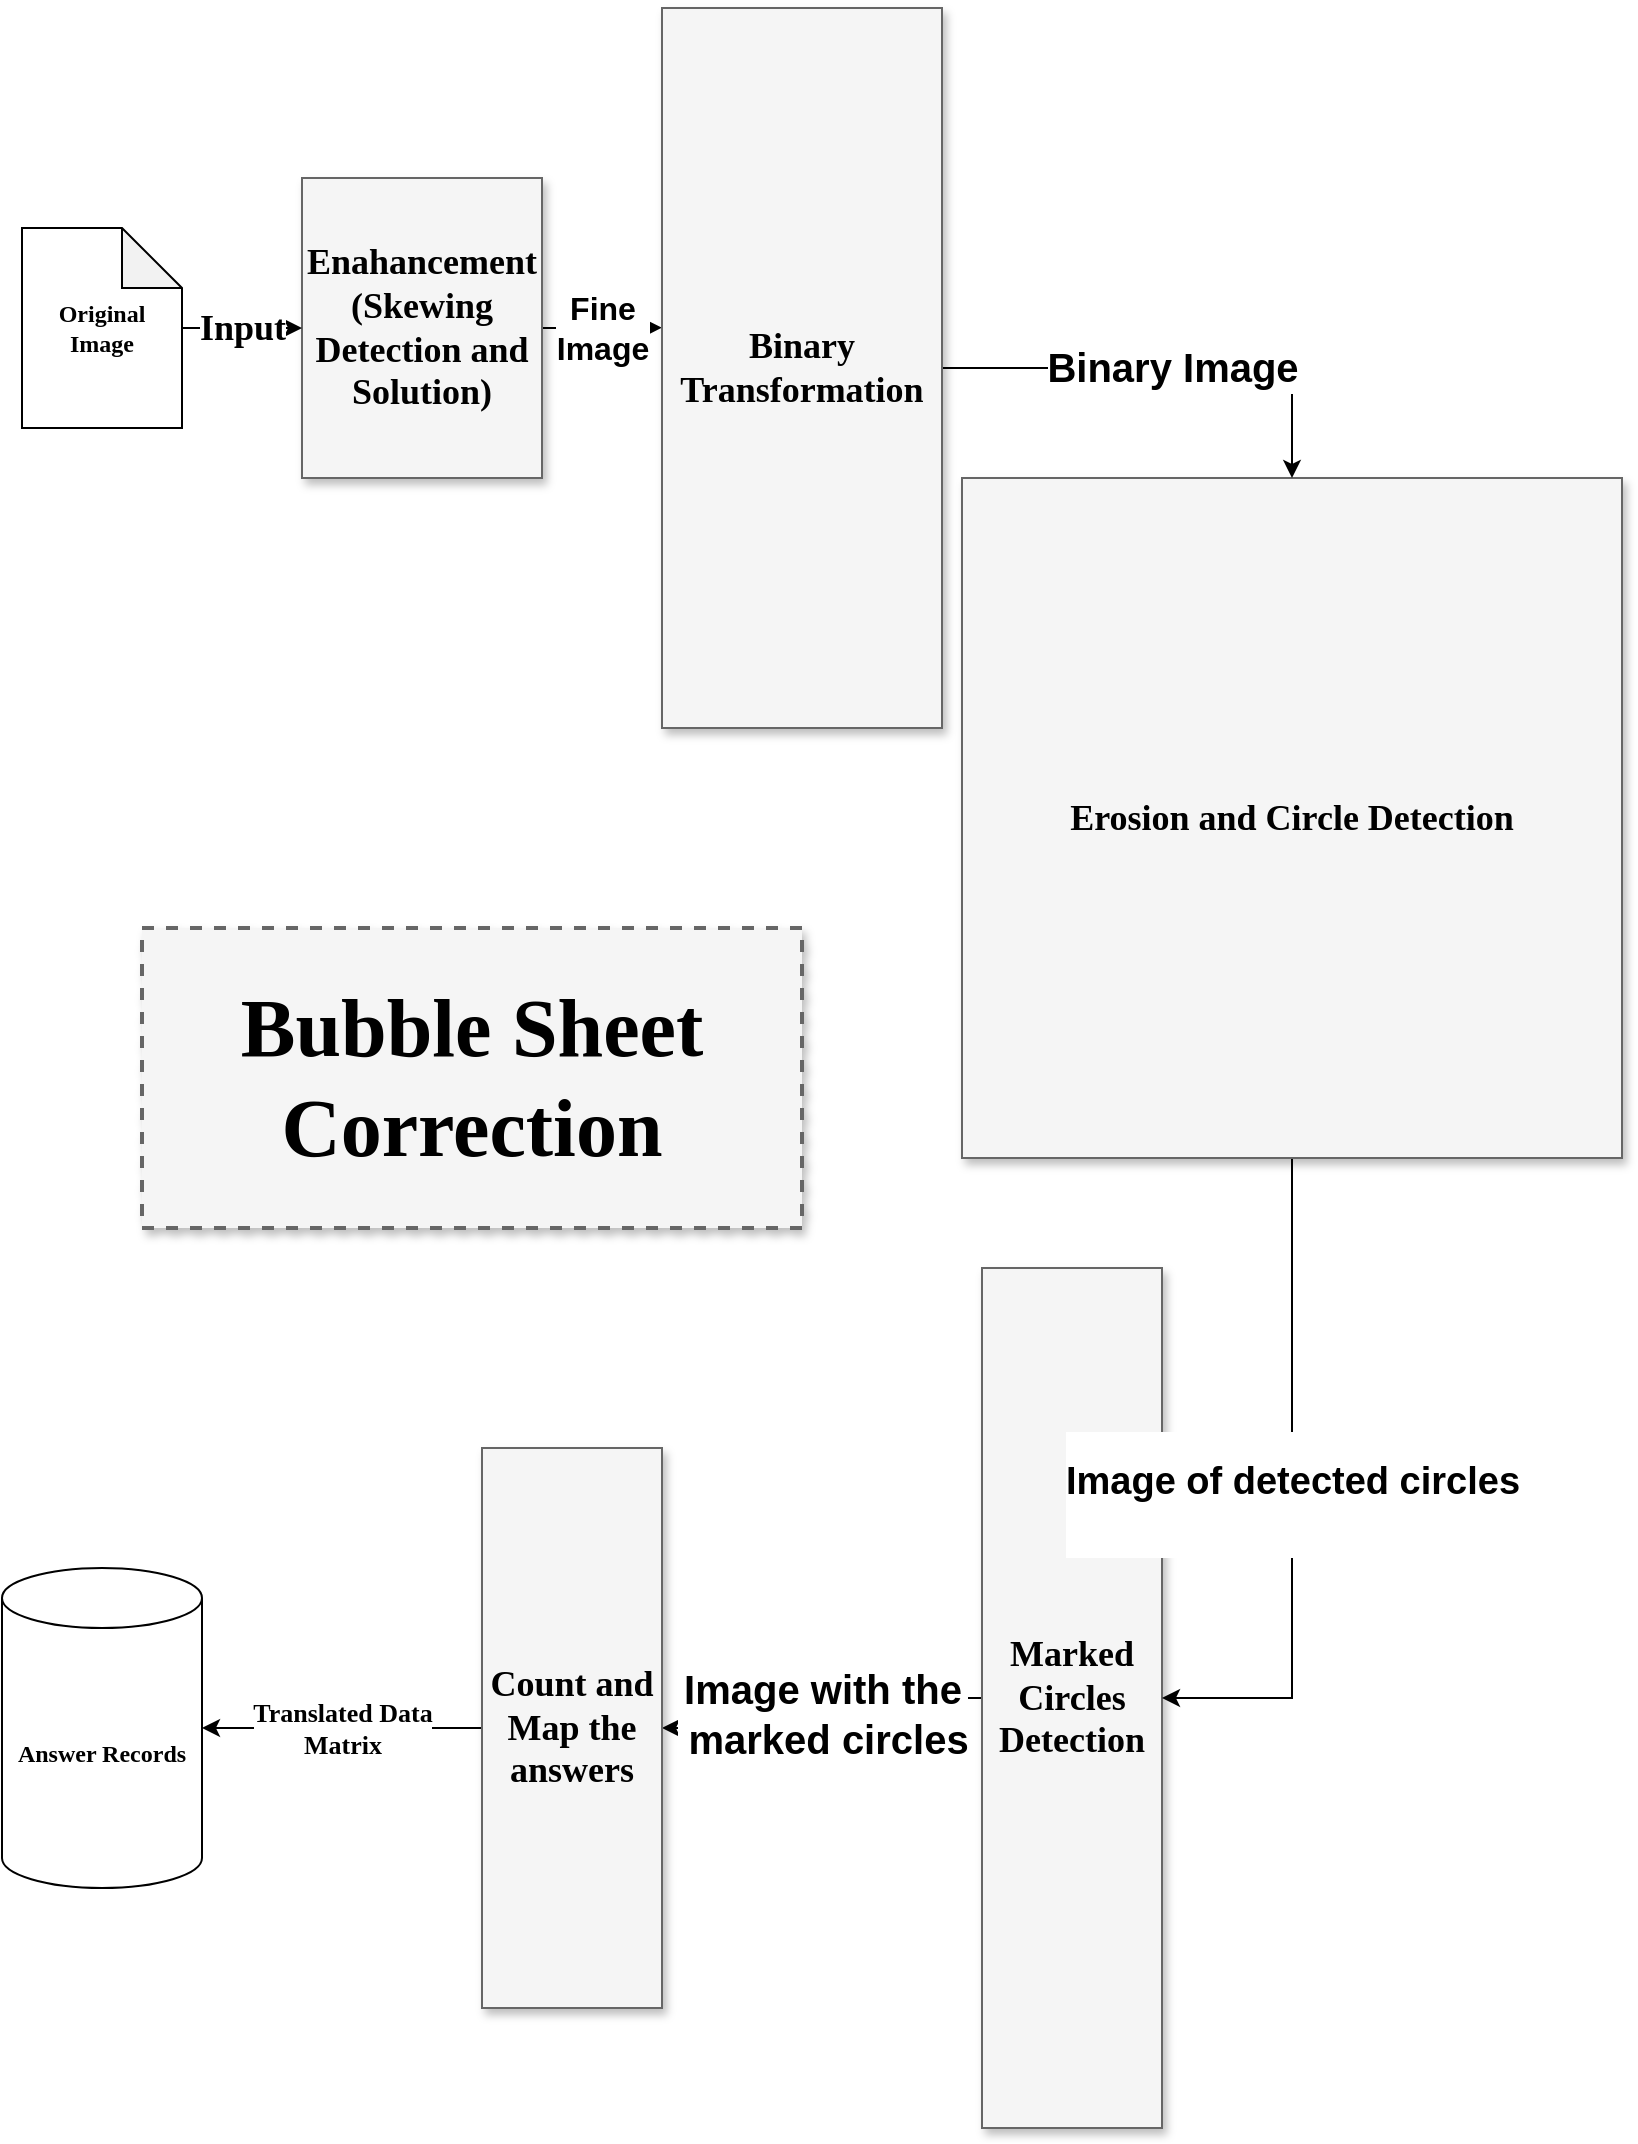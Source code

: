 <mxfile version="20.3.0" type="device"><diagram id="UnVKht13qqVujehmZ7o0" name="Page-1"><mxGraphModel dx="880" dy="1068" grid="1" gridSize="10" guides="1" tooltips="1" connect="1" arrows="1" fold="1" page="1" pageScale="1" pageWidth="850" pageHeight="1100" math="0" shadow="0"><root><mxCell id="0"/><mxCell id="1" parent="0"/><mxCell id="tluwe33qyvSOgSaREpfX-1" value="&lt;span style=&quot;font-size: 41px;&quot;&gt;&lt;b&gt;Bubble Sheet Correction&lt;/b&gt;&lt;/span&gt;" style="whiteSpace=wrap;html=1;shadow=1;fontSize=20;fillColor=#f5f5f5;strokeColor=#666666;strokeWidth=2;dashed=1;fontFamily=Times New Roman;" parent="1" vertex="1"><mxGeometry x="940" y="470" width="330" height="150" as="geometry"/></mxCell><mxCell id="tluwe33qyvSOgSaREpfX-32" value="&lt;b&gt;&lt;font style=&quot;font-size: 16px;&quot;&gt;Fine &lt;br&gt;Image&lt;/font&gt;&lt;/b&gt;" style="edgeStyle=orthogonalEdgeStyle;rounded=0;orthogonalLoop=1;jettySize=auto;html=1;entryX=0.444;entryY=1;entryDx=0;entryDy=0;entryPerimeter=0;" parent="1" source="tluwe33qyvSOgSaREpfX-3" target="tluwe33qyvSOgSaREpfX-31" edge="1"><mxGeometry relative="1" as="geometry"/></mxCell><mxCell id="tluwe33qyvSOgSaREpfX-3" value="Enahancement&lt;br&gt;(Skewing Detection and Solution)" style="whiteSpace=wrap;html=1;shadow=1;fontSize=18;fillColor=#f5f5f5;strokeColor=#666666;fontFamily=Times New Roman;fontStyle=1" parent="1" vertex="1"><mxGeometry x="1020" y="95" width="120" height="150" as="geometry"/></mxCell><mxCell id="tluwe33qyvSOgSaREpfX-34" value="&lt;b&gt;&lt;font style=&quot;font-size: 20px;&quot;&gt;Image with the&lt;br&gt;&amp;nbsp;marked circles&lt;/font&gt;&lt;/b&gt;" style="edgeStyle=orthogonalEdgeStyle;rounded=0;orthogonalLoop=1;jettySize=auto;html=1;fontSize=19;" parent="1" source="tluwe33qyvSOgSaREpfX-4" target="tluwe33qyvSOgSaREpfX-23" edge="1"><mxGeometry relative="1" as="geometry"/></mxCell><mxCell id="tluwe33qyvSOgSaREpfX-4" value="Marked Circles&lt;br&gt;Detection" style="whiteSpace=wrap;html=1;shadow=1;fontSize=18;fillColor=#f5f5f5;strokeColor=#666666;direction=south;fontFamily=Times New Roman;fontStyle=1" parent="1" vertex="1"><mxGeometry x="1360" y="640" width="90" height="430" as="geometry"/></mxCell><mxCell id="tluwe33qyvSOgSaREpfX-5" value="Input" style="edgeStyle=orthogonalEdgeStyle;rounded=0;orthogonalLoop=1;jettySize=auto;html=1;entryX=0;entryY=0.5;entryDx=0;entryDy=0;fontFamily=Times New Roman;fontStyle=1;fontSize=18;" parent="1" source="tluwe33qyvSOgSaREpfX-6" target="tluwe33qyvSOgSaREpfX-3" edge="1"><mxGeometry relative="1" as="geometry"><mxPoint x="877" y="61" as="targetPoint"/></mxGeometry></mxCell><mxCell id="tluwe33qyvSOgSaREpfX-6" value="Original Image" style="shape=note;whiteSpace=wrap;html=1;backgroundOutline=1;darkOpacity=0.05;fontFamily=Times New Roman;fontStyle=1" parent="1" vertex="1"><mxGeometry x="880" y="120" width="80" height="100" as="geometry"/></mxCell><mxCell id="tluwe33qyvSOgSaREpfX-7" value="Answer Records" style="shape=cylinder3;whiteSpace=wrap;html=1;boundedLbl=1;backgroundOutline=1;size=15;fontFamily=Times New Roman;fontStyle=1" parent="1" vertex="1"><mxGeometry x="870" y="790" width="100" height="160" as="geometry"/></mxCell><mxCell id="tluwe33qyvSOgSaREpfX-22" value="Translated Data&lt;br style=&quot;font-size: 13px;&quot;&gt;Matrix" style="edgeStyle=orthogonalEdgeStyle;rounded=0;orthogonalLoop=1;jettySize=auto;html=1;exitX=0.5;exitY=1;exitDx=0;exitDy=0;entryX=1;entryY=0.5;entryDx=0;entryDy=0;entryPerimeter=0;fontFamily=Times New Roman;fontStyle=1;fontSize=13;" parent="1" source="tluwe33qyvSOgSaREpfX-23" edge="1"><mxGeometry relative="1" as="geometry"><mxPoint x="970" y="870" as="targetPoint"/></mxGeometry></mxCell><mxCell id="tluwe33qyvSOgSaREpfX-23" value="Count and Map the&lt;br&gt;answers" style="whiteSpace=wrap;html=1;shadow=1;fontSize=18;fillColor=#f5f5f5;strokeColor=#666666;direction=south;fontFamily=Times New Roman;fontStyle=1" parent="1" vertex="1"><mxGeometry x="1110" y="730" width="90" height="280" as="geometry"/></mxCell><mxCell id="5PgmPKNIPG2iVmtSUYp9-2" value="&#10;&lt;span style=&quot;color: rgb(0, 0, 0); font-family: Helvetica; font-size: 19px; font-style: normal; font-variant-ligatures: normal; font-variant-caps: normal; font-weight: 700; letter-spacing: normal; orphans: 2; text-align: center; text-indent: 0px; text-transform: none; widows: 2; word-spacing: 0px; -webkit-text-stroke-width: 0px; background-color: rgb(255, 255, 255); text-decoration-thickness: initial; text-decoration-style: initial; text-decoration-color: initial; float: none; display: inline !important;&quot;&gt;Image of detected circles&lt;/span&gt;&#10;&#10;" style="edgeStyle=orthogonalEdgeStyle;rounded=0;orthogonalLoop=1;jettySize=auto;html=1;entryX=0.5;entryY=0;entryDx=0;entryDy=0;" edge="1" parent="1" source="tluwe33qyvSOgSaREpfX-28" target="tluwe33qyvSOgSaREpfX-4"><mxGeometry relative="1" as="geometry"/></mxCell><mxCell id="tluwe33qyvSOgSaREpfX-28" value="Erosion and Circle Detection" style="whiteSpace=wrap;html=1;shadow=1;fontSize=18;fillColor=#f5f5f5;strokeColor=#666666;direction=south;fontFamily=Times New Roman;fontStyle=1" parent="1" vertex="1"><mxGeometry x="1350" y="245" width="330" height="340" as="geometry"/></mxCell><mxCell id="tluwe33qyvSOgSaREpfX-33" value="&lt;b&gt;&lt;font style=&quot;font-size: 20px;&quot;&gt;Binary Image&lt;/font&gt;&lt;/b&gt;" style="edgeStyle=orthogonalEdgeStyle;rounded=0;orthogonalLoop=1;jettySize=auto;html=1;entryX=0;entryY=0.5;entryDx=0;entryDy=0;fontSize=18;" parent="1" source="tluwe33qyvSOgSaREpfX-31" target="tluwe33qyvSOgSaREpfX-28" edge="1"><mxGeometry relative="1" as="geometry"/></mxCell><mxCell id="tluwe33qyvSOgSaREpfX-31" value="Binary&lt;br&gt;Transformation" style="whiteSpace=wrap;html=1;shadow=1;fontSize=18;fillColor=#f5f5f5;strokeColor=#666666;direction=south;fontFamily=Times New Roman;fontStyle=1" parent="1" vertex="1"><mxGeometry x="1200" y="10" width="140" height="360" as="geometry"/></mxCell></root></mxGraphModel></diagram></mxfile>
